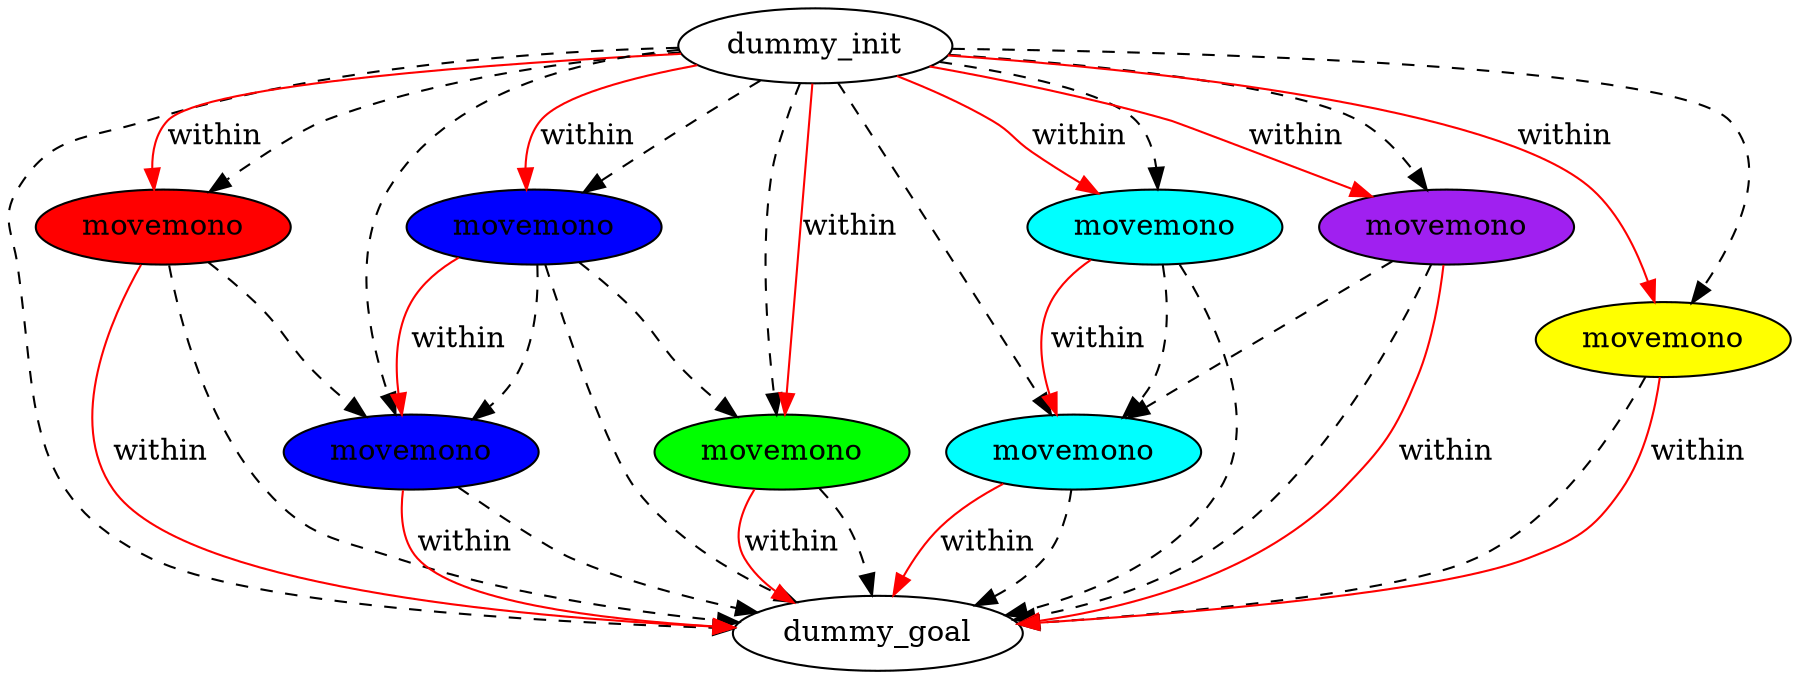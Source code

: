 digraph {
	"02e2ceb0-6320-0305-92f0-5e50f28b07f7" [label=dummy_init fillcolor=white style=filled]
	"e25be828-c668-a741-60de-ec6c03868982" [label=dummy_goal fillcolor=white style=filled]
	"6e444d7d-e4b8-7a71-698b-2bad902089b9" [label=movemono fillcolor=red style=filled]
	"dc9d41e7-699f-8b05-6d8e-8aead26984e7" [label=movemono fillcolor=blue style=filled]
	"215ae290-666f-7262-daad-9bb944cdd7a9" [label=movemono fillcolor=blue style=filled]
	"fb78705e-d6a7-0990-b790-81413137073b" [label=movemono fillcolor=green style=filled]
	"c3b77188-a2ee-e353-a2e3-ecff43072a7f" [label=movemono fillcolor=cyan style=filled]
	"9abcd9bf-f5dd-3422-5941-5c99818401b3" [label=movemono fillcolor=cyan style=filled]
	"0d75ab61-8678-7aa8-9b3a-f3897efbf9d8" [label=movemono fillcolor=purple style=filled]
	"1842b7ee-bfdb-4ed8-6c4b-1f95d4f3df52" [label=movemono fillcolor=yellow style=filled]
	"02e2ceb0-6320-0305-92f0-5e50f28b07f7" -> "9abcd9bf-f5dd-3422-5941-5c99818401b3" [color=black style=dashed]
	"1842b7ee-bfdb-4ed8-6c4b-1f95d4f3df52" -> "e25be828-c668-a741-60de-ec6c03868982" [color=black style=dashed]
	"02e2ceb0-6320-0305-92f0-5e50f28b07f7" -> "fb78705e-d6a7-0990-b790-81413137073b" [color=black style=dashed]
	"0d75ab61-8678-7aa8-9b3a-f3897efbf9d8" -> "e25be828-c668-a741-60de-ec6c03868982" [color=black style=dashed]
	"02e2ceb0-6320-0305-92f0-5e50f28b07f7" -> "e25be828-c668-a741-60de-ec6c03868982" [color=black style=dashed]
	"02e2ceb0-6320-0305-92f0-5e50f28b07f7" -> "dc9d41e7-699f-8b05-6d8e-8aead26984e7" [color=black style=dashed]
	"02e2ceb0-6320-0305-92f0-5e50f28b07f7" -> "215ae290-666f-7262-daad-9bb944cdd7a9" [color=black style=dashed]
	"0d75ab61-8678-7aa8-9b3a-f3897efbf9d8" -> "c3b77188-a2ee-e353-a2e3-ecff43072a7f" [color=black style=dashed]
	"02e2ceb0-6320-0305-92f0-5e50f28b07f7" -> "c3b77188-a2ee-e353-a2e3-ecff43072a7f" [color=black style=dashed]
	"02e2ceb0-6320-0305-92f0-5e50f28b07f7" -> "6e444d7d-e4b8-7a71-698b-2bad902089b9" [color=black style=dashed]
	"02e2ceb0-6320-0305-92f0-5e50f28b07f7" -> "0d75ab61-8678-7aa8-9b3a-f3897efbf9d8" [color=black style=dashed]
	"215ae290-666f-7262-daad-9bb944cdd7a9" -> "dc9d41e7-699f-8b05-6d8e-8aead26984e7" [color=black style=dashed]
	"215ae290-666f-7262-daad-9bb944cdd7a9" -> "e25be828-c668-a741-60de-ec6c03868982" [color=black style=dashed]
	"dc9d41e7-699f-8b05-6d8e-8aead26984e7" -> "e25be828-c668-a741-60de-ec6c03868982" [color=black style=dashed]
	"c3b77188-a2ee-e353-a2e3-ecff43072a7f" -> "e25be828-c668-a741-60de-ec6c03868982" [color=black style=dashed]
	"6e444d7d-e4b8-7a71-698b-2bad902089b9" -> "dc9d41e7-699f-8b05-6d8e-8aead26984e7" [color=black style=dashed]
	"6e444d7d-e4b8-7a71-698b-2bad902089b9" -> "e25be828-c668-a741-60de-ec6c03868982" [color=black style=dashed]
	"9abcd9bf-f5dd-3422-5941-5c99818401b3" -> "c3b77188-a2ee-e353-a2e3-ecff43072a7f" [color=black style=dashed]
	"9abcd9bf-f5dd-3422-5941-5c99818401b3" -> "e25be828-c668-a741-60de-ec6c03868982" [color=black style=dashed]
	"215ae290-666f-7262-daad-9bb944cdd7a9" -> "fb78705e-d6a7-0990-b790-81413137073b" [color=black style=dashed]
	"02e2ceb0-6320-0305-92f0-5e50f28b07f7" -> "1842b7ee-bfdb-4ed8-6c4b-1f95d4f3df52" [color=black style=dashed]
	"fb78705e-d6a7-0990-b790-81413137073b" -> "e25be828-c668-a741-60de-ec6c03868982" [color=black style=dashed]
	"6e444d7d-e4b8-7a71-698b-2bad902089b9" -> "e25be828-c668-a741-60de-ec6c03868982" [label=within color=red]
	"02e2ceb0-6320-0305-92f0-5e50f28b07f7" -> "fb78705e-d6a7-0990-b790-81413137073b" [label=within color=red]
	"02e2ceb0-6320-0305-92f0-5e50f28b07f7" -> "1842b7ee-bfdb-4ed8-6c4b-1f95d4f3df52" [label=within color=red]
	"02e2ceb0-6320-0305-92f0-5e50f28b07f7" -> "0d75ab61-8678-7aa8-9b3a-f3897efbf9d8" [label=within color=red]
	"c3b77188-a2ee-e353-a2e3-ecff43072a7f" -> "e25be828-c668-a741-60de-ec6c03868982" [label=within color=red]
	"1842b7ee-bfdb-4ed8-6c4b-1f95d4f3df52" -> "e25be828-c668-a741-60de-ec6c03868982" [label=within color=red]
	"02e2ceb0-6320-0305-92f0-5e50f28b07f7" -> "215ae290-666f-7262-daad-9bb944cdd7a9" [label=within color=red]
	"02e2ceb0-6320-0305-92f0-5e50f28b07f7" -> "9abcd9bf-f5dd-3422-5941-5c99818401b3" [label=within color=red]
	"02e2ceb0-6320-0305-92f0-5e50f28b07f7" -> "6e444d7d-e4b8-7a71-698b-2bad902089b9" [label=within color=red]
	"215ae290-666f-7262-daad-9bb944cdd7a9" -> "dc9d41e7-699f-8b05-6d8e-8aead26984e7" [label=within color=red]
	"dc9d41e7-699f-8b05-6d8e-8aead26984e7" -> "e25be828-c668-a741-60de-ec6c03868982" [label=within color=red]
	"fb78705e-d6a7-0990-b790-81413137073b" -> "e25be828-c668-a741-60de-ec6c03868982" [label=within color=red]
	"9abcd9bf-f5dd-3422-5941-5c99818401b3" -> "c3b77188-a2ee-e353-a2e3-ecff43072a7f" [label=within color=red]
	"0d75ab61-8678-7aa8-9b3a-f3897efbf9d8" -> "e25be828-c668-a741-60de-ec6c03868982" [label=within color=red]
}

